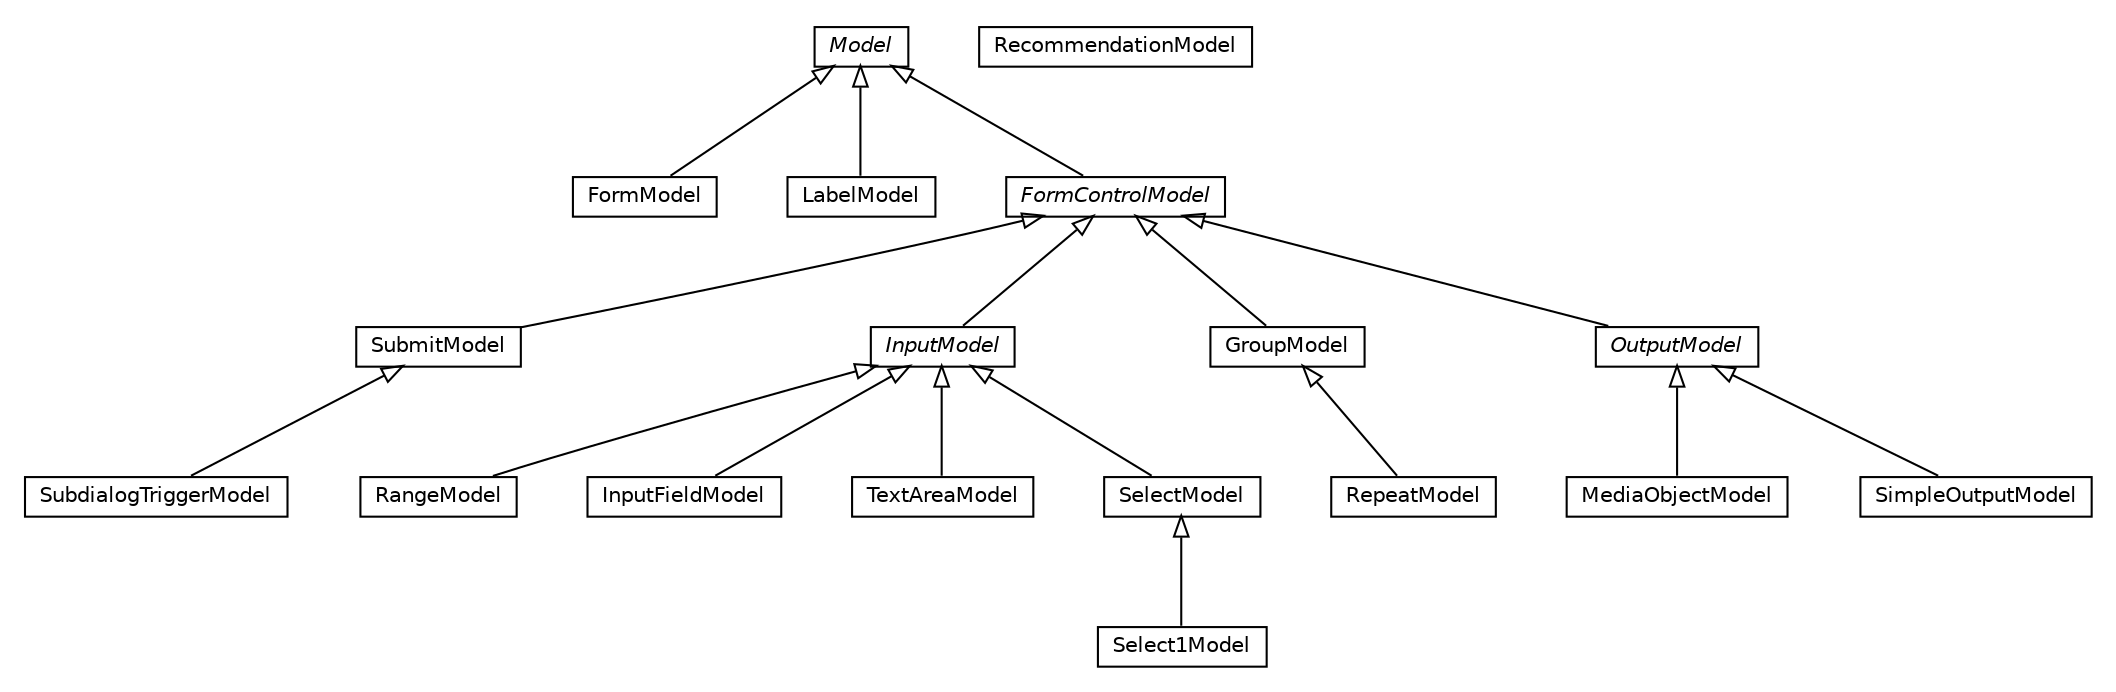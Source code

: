 #!/usr/local/bin/dot
#
# Class diagram 
# Generated by UMLGraph version R5_6-24-gf6e263 (http://www.umlgraph.org/)
#

digraph G {
	edge [fontname="Helvetica",fontsize=10,labelfontname="Helvetica",labelfontsize=10];
	node [fontname="Helvetica",fontsize=10,shape=plaintext];
	nodesep=0.25;
	ranksep=0.5;
	// org.universAAL.ui.ui.handler.web.html.model.RepeatModel
	c1129392 [label=<<table title="org.universAAL.ui.ui.handler.web.html.model.RepeatModel" border="0" cellborder="1" cellspacing="0" cellpadding="2" port="p" href="./RepeatModel.html">
		<tr><td><table border="0" cellspacing="0" cellpadding="1">
<tr><td align="center" balign="center"> RepeatModel </td></tr>
		</table></td></tr>
		</table>>, URL="./RepeatModel.html", fontname="Helvetica", fontcolor="black", fontsize=10.0];
	// org.universAAL.ui.ui.handler.web.html.model.RangeModel
	c1129393 [label=<<table title="org.universAAL.ui.ui.handler.web.html.model.RangeModel" border="0" cellborder="1" cellspacing="0" cellpadding="2" port="p" href="./RangeModel.html">
		<tr><td><table border="0" cellspacing="0" cellpadding="1">
<tr><td align="center" balign="center"> RangeModel </td></tr>
		</table></td></tr>
		</table>>, URL="./RangeModel.html", fontname="Helvetica", fontcolor="black", fontsize=10.0];
	// org.universAAL.ui.ui.handler.web.html.model.InputFieldModel
	c1129394 [label=<<table title="org.universAAL.ui.ui.handler.web.html.model.InputFieldModel" border="0" cellborder="1" cellspacing="0" cellpadding="2" port="p" href="./InputFieldModel.html">
		<tr><td><table border="0" cellspacing="0" cellpadding="1">
<tr><td align="center" balign="center"> InputFieldModel </td></tr>
		</table></td></tr>
		</table>>, URL="./InputFieldModel.html", fontname="Helvetica", fontcolor="black", fontsize=10.0];
	// org.universAAL.ui.ui.handler.web.html.model.TextAreaModel
	c1129395 [label=<<table title="org.universAAL.ui.ui.handler.web.html.model.TextAreaModel" border="0" cellborder="1" cellspacing="0" cellpadding="2" port="p" href="./TextAreaModel.html">
		<tr><td><table border="0" cellspacing="0" cellpadding="1">
<tr><td align="center" balign="center"> TextAreaModel </td></tr>
		</table></td></tr>
		</table>>, URL="./TextAreaModel.html", fontname="Helvetica", fontcolor="black", fontsize=10.0];
	// org.universAAL.ui.ui.handler.web.html.model.Select1Model
	c1129396 [label=<<table title="org.universAAL.ui.ui.handler.web.html.model.Select1Model" border="0" cellborder="1" cellspacing="0" cellpadding="2" port="p" href="./Select1Model.html">
		<tr><td><table border="0" cellspacing="0" cellpadding="1">
<tr><td align="center" balign="center"> Select1Model </td></tr>
		</table></td></tr>
		</table>>, URL="./Select1Model.html", fontname="Helvetica", fontcolor="black", fontsize=10.0];
	// org.universAAL.ui.ui.handler.web.html.model.FormModel
	c1129397 [label=<<table title="org.universAAL.ui.ui.handler.web.html.model.FormModel" border="0" cellborder="1" cellspacing="0" cellpadding="2" port="p" href="./FormModel.html">
		<tr><td><table border="0" cellspacing="0" cellpadding="1">
<tr><td align="center" balign="center"> FormModel </td></tr>
		</table></td></tr>
		</table>>, URL="./FormModel.html", fontname="Helvetica", fontcolor="black", fontsize=10.0];
	// org.universAAL.ui.ui.handler.web.html.model.SubmitModel
	c1129398 [label=<<table title="org.universAAL.ui.ui.handler.web.html.model.SubmitModel" border="0" cellborder="1" cellspacing="0" cellpadding="2" port="p" href="./SubmitModel.html">
		<tr><td><table border="0" cellspacing="0" cellpadding="1">
<tr><td align="center" balign="center"> SubmitModel </td></tr>
		</table></td></tr>
		</table>>, URL="./SubmitModel.html", fontname="Helvetica", fontcolor="black", fontsize=10.0];
	// org.universAAL.ui.ui.handler.web.html.model.SubdialogTriggerModel
	c1129399 [label=<<table title="org.universAAL.ui.ui.handler.web.html.model.SubdialogTriggerModel" border="0" cellborder="1" cellspacing="0" cellpadding="2" port="p" href="./SubdialogTriggerModel.html">
		<tr><td><table border="0" cellspacing="0" cellpadding="1">
<tr><td align="center" balign="center"> SubdialogTriggerModel </td></tr>
		</table></td></tr>
		</table>>, URL="./SubdialogTriggerModel.html", fontname="Helvetica", fontcolor="black", fontsize=10.0];
	// org.universAAL.ui.ui.handler.web.html.model.InputModel
	c1129400 [label=<<table title="org.universAAL.ui.ui.handler.web.html.model.InputModel" border="0" cellborder="1" cellspacing="0" cellpadding="2" port="p" href="./InputModel.html">
		<tr><td><table border="0" cellspacing="0" cellpadding="1">
<tr><td align="center" balign="center"><font face="Helvetica-Oblique"> InputModel </font></td></tr>
		</table></td></tr>
		</table>>, URL="./InputModel.html", fontname="Helvetica", fontcolor="black", fontsize=10.0];
	// org.universAAL.ui.ui.handler.web.html.model.SelectModel
	c1129401 [label=<<table title="org.universAAL.ui.ui.handler.web.html.model.SelectModel" border="0" cellborder="1" cellspacing="0" cellpadding="2" port="p" href="./SelectModel.html">
		<tr><td><table border="0" cellspacing="0" cellpadding="1">
<tr><td align="center" balign="center"> SelectModel </td></tr>
		</table></td></tr>
		</table>>, URL="./SelectModel.html", fontname="Helvetica", fontcolor="black", fontsize=10.0];
	// org.universAAL.ui.ui.handler.web.html.model.MediaObjectModel
	c1129402 [label=<<table title="org.universAAL.ui.ui.handler.web.html.model.MediaObjectModel" border="0" cellborder="1" cellspacing="0" cellpadding="2" port="p" href="./MediaObjectModel.html">
		<tr><td><table border="0" cellspacing="0" cellpadding="1">
<tr><td align="center" balign="center"> MediaObjectModel </td></tr>
		</table></td></tr>
		</table>>, URL="./MediaObjectModel.html", fontname="Helvetica", fontcolor="black", fontsize=10.0];
	// org.universAAL.ui.ui.handler.web.html.model.GroupModel
	c1129403 [label=<<table title="org.universAAL.ui.ui.handler.web.html.model.GroupModel" border="0" cellborder="1" cellspacing="0" cellpadding="2" port="p" href="./GroupModel.html">
		<tr><td><table border="0" cellspacing="0" cellpadding="1">
<tr><td align="center" balign="center"> GroupModel </td></tr>
		</table></td></tr>
		</table>>, URL="./GroupModel.html", fontname="Helvetica", fontcolor="black", fontsize=10.0];
	// org.universAAL.ui.ui.handler.web.html.model.RecommendationModel
	c1129404 [label=<<table title="org.universAAL.ui.ui.handler.web.html.model.RecommendationModel" border="0" cellborder="1" cellspacing="0" cellpadding="2" port="p" href="./RecommendationModel.html">
		<tr><td><table border="0" cellspacing="0" cellpadding="1">
<tr><td align="center" balign="center"> RecommendationModel </td></tr>
		</table></td></tr>
		</table>>, URL="./RecommendationModel.html", fontname="Helvetica", fontcolor="black", fontsize=10.0];
	// org.universAAL.ui.ui.handler.web.html.model.LabelModel
	c1129405 [label=<<table title="org.universAAL.ui.ui.handler.web.html.model.LabelModel" border="0" cellborder="1" cellspacing="0" cellpadding="2" port="p" href="./LabelModel.html">
		<tr><td><table border="0" cellspacing="0" cellpadding="1">
<tr><td align="center" balign="center"> LabelModel </td></tr>
		</table></td></tr>
		</table>>, URL="./LabelModel.html", fontname="Helvetica", fontcolor="black", fontsize=10.0];
	// org.universAAL.ui.ui.handler.web.html.model.Model
	c1129406 [label=<<table title="org.universAAL.ui.ui.handler.web.html.model.Model" border="0" cellborder="1" cellspacing="0" cellpadding="2" port="p" href="./Model.html">
		<tr><td><table border="0" cellspacing="0" cellpadding="1">
<tr><td align="center" balign="center"><font face="Helvetica-Oblique"> Model </font></td></tr>
		</table></td></tr>
		</table>>, URL="./Model.html", fontname="Helvetica", fontcolor="black", fontsize=10.0];
	// org.universAAL.ui.ui.handler.web.html.model.FormControlModel
	c1129407 [label=<<table title="org.universAAL.ui.ui.handler.web.html.model.FormControlModel" border="0" cellborder="1" cellspacing="0" cellpadding="2" port="p" href="./FormControlModel.html">
		<tr><td><table border="0" cellspacing="0" cellpadding="1">
<tr><td align="center" balign="center"><font face="Helvetica-Oblique"> FormControlModel </font></td></tr>
		</table></td></tr>
		</table>>, URL="./FormControlModel.html", fontname="Helvetica", fontcolor="black", fontsize=10.0];
	// org.universAAL.ui.ui.handler.web.html.model.OutputModel
	c1129408 [label=<<table title="org.universAAL.ui.ui.handler.web.html.model.OutputModel" border="0" cellborder="1" cellspacing="0" cellpadding="2" port="p" href="./OutputModel.html">
		<tr><td><table border="0" cellspacing="0" cellpadding="1">
<tr><td align="center" balign="center"><font face="Helvetica-Oblique"> OutputModel </font></td></tr>
		</table></td></tr>
		</table>>, URL="./OutputModel.html", fontname="Helvetica", fontcolor="black", fontsize=10.0];
	// org.universAAL.ui.ui.handler.web.html.model.SimpleOutputModel
	c1129409 [label=<<table title="org.universAAL.ui.ui.handler.web.html.model.SimpleOutputModel" border="0" cellborder="1" cellspacing="0" cellpadding="2" port="p" href="./SimpleOutputModel.html">
		<tr><td><table border="0" cellspacing="0" cellpadding="1">
<tr><td align="center" balign="center"> SimpleOutputModel </td></tr>
		</table></td></tr>
		</table>>, URL="./SimpleOutputModel.html", fontname="Helvetica", fontcolor="black", fontsize=10.0];
	//org.universAAL.ui.ui.handler.web.html.model.RepeatModel extends org.universAAL.ui.ui.handler.web.html.model.GroupModel
	c1129403:p -> c1129392:p [dir=back,arrowtail=empty];
	//org.universAAL.ui.ui.handler.web.html.model.RangeModel extends org.universAAL.ui.ui.handler.web.html.model.InputModel
	c1129400:p -> c1129393:p [dir=back,arrowtail=empty];
	//org.universAAL.ui.ui.handler.web.html.model.InputFieldModel extends org.universAAL.ui.ui.handler.web.html.model.InputModel
	c1129400:p -> c1129394:p [dir=back,arrowtail=empty];
	//org.universAAL.ui.ui.handler.web.html.model.TextAreaModel extends org.universAAL.ui.ui.handler.web.html.model.InputModel
	c1129400:p -> c1129395:p [dir=back,arrowtail=empty];
	//org.universAAL.ui.ui.handler.web.html.model.Select1Model extends org.universAAL.ui.ui.handler.web.html.model.SelectModel
	c1129401:p -> c1129396:p [dir=back,arrowtail=empty];
	//org.universAAL.ui.ui.handler.web.html.model.FormModel extends org.universAAL.ui.ui.handler.web.html.model.Model
	c1129406:p -> c1129397:p [dir=back,arrowtail=empty];
	//org.universAAL.ui.ui.handler.web.html.model.SubmitModel extends org.universAAL.ui.ui.handler.web.html.model.FormControlModel
	c1129407:p -> c1129398:p [dir=back,arrowtail=empty];
	//org.universAAL.ui.ui.handler.web.html.model.SubdialogTriggerModel extends org.universAAL.ui.ui.handler.web.html.model.SubmitModel
	c1129398:p -> c1129399:p [dir=back,arrowtail=empty];
	//org.universAAL.ui.ui.handler.web.html.model.InputModel extends org.universAAL.ui.ui.handler.web.html.model.FormControlModel
	c1129407:p -> c1129400:p [dir=back,arrowtail=empty];
	//org.universAAL.ui.ui.handler.web.html.model.SelectModel extends org.universAAL.ui.ui.handler.web.html.model.InputModel
	c1129400:p -> c1129401:p [dir=back,arrowtail=empty];
	//org.universAAL.ui.ui.handler.web.html.model.MediaObjectModel extends org.universAAL.ui.ui.handler.web.html.model.OutputModel
	c1129408:p -> c1129402:p [dir=back,arrowtail=empty];
	//org.universAAL.ui.ui.handler.web.html.model.GroupModel extends org.universAAL.ui.ui.handler.web.html.model.FormControlModel
	c1129407:p -> c1129403:p [dir=back,arrowtail=empty];
	//org.universAAL.ui.ui.handler.web.html.model.LabelModel extends org.universAAL.ui.ui.handler.web.html.model.Model
	c1129406:p -> c1129405:p [dir=back,arrowtail=empty];
	//org.universAAL.ui.ui.handler.web.html.model.FormControlModel extends org.universAAL.ui.ui.handler.web.html.model.Model
	c1129406:p -> c1129407:p [dir=back,arrowtail=empty];
	//org.universAAL.ui.ui.handler.web.html.model.OutputModel extends org.universAAL.ui.ui.handler.web.html.model.FormControlModel
	c1129407:p -> c1129408:p [dir=back,arrowtail=empty];
	//org.universAAL.ui.ui.handler.web.html.model.SimpleOutputModel extends org.universAAL.ui.ui.handler.web.html.model.OutputModel
	c1129408:p -> c1129409:p [dir=back,arrowtail=empty];
}

